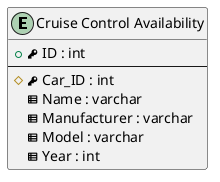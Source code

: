 @startuml
entity "Cruise Control Availability" as cruiseControlAvailability
{
  +<&key> ID : int
  --
  #<&key> Car_ID : int
  <&spreadsheet> Name : varchar
  <&spreadsheet> Manufacturer : varchar
  <&spreadsheet> Model : varchar
  <&spreadsheet> Year : int
}
@enduml
